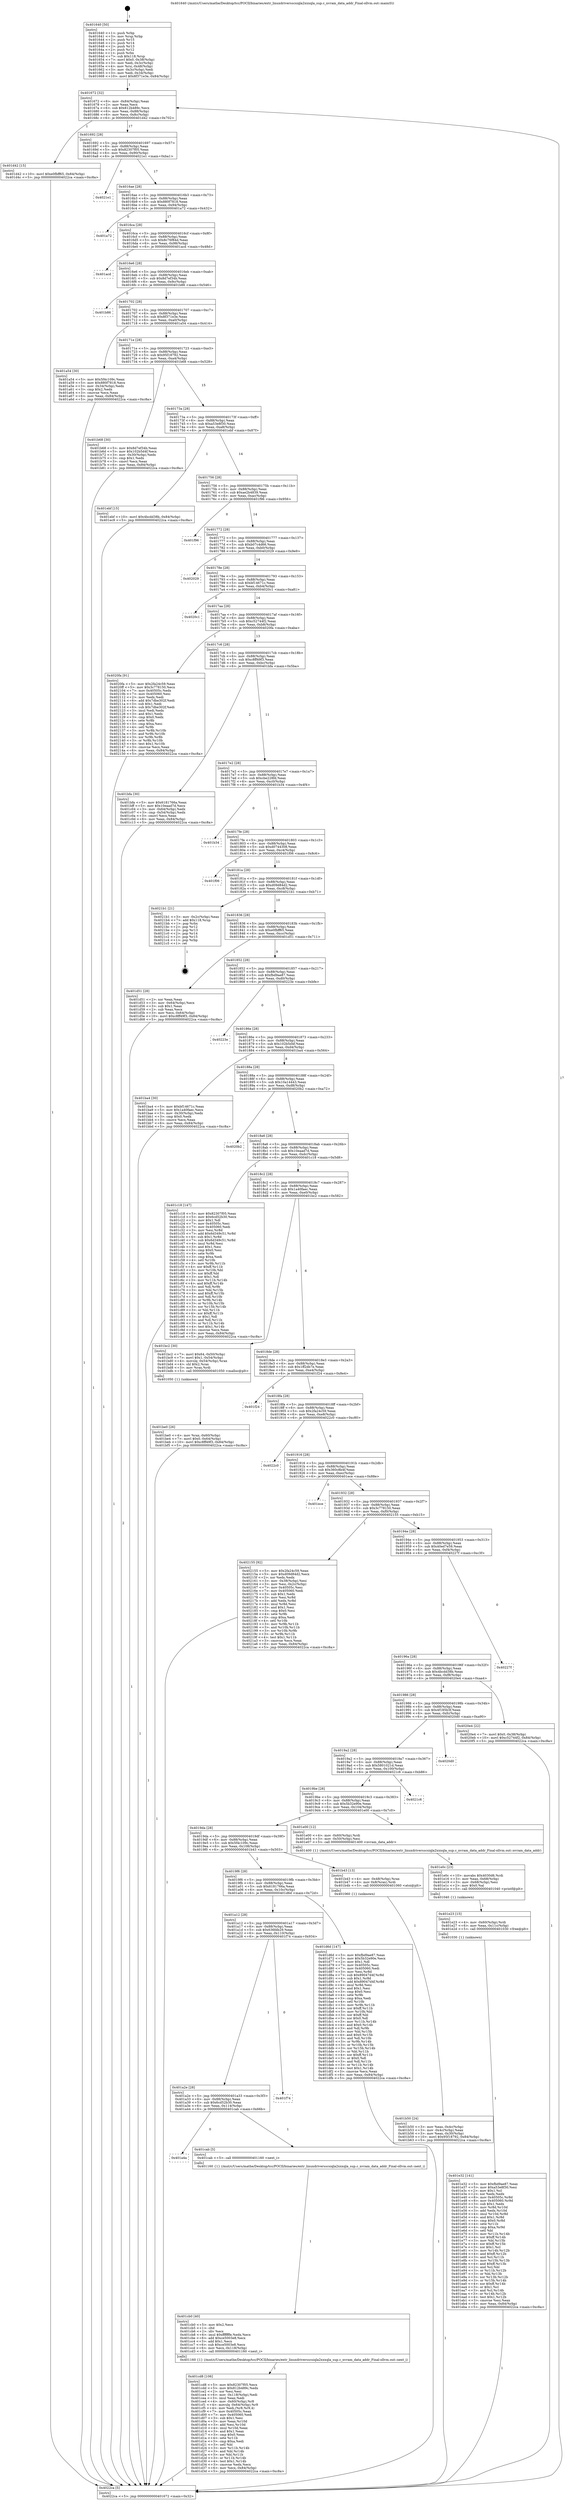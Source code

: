 digraph "0x401640" {
  label = "0x401640 (/mnt/c/Users/mathe/Desktop/tcc/POCII/binaries/extr_linuxdriversscsiqla2xxxqla_sup.c_nvram_data_addr_Final-ollvm.out::main(0))"
  labelloc = "t"
  node[shape=record]

  Entry [label="",width=0.3,height=0.3,shape=circle,fillcolor=black,style=filled]
  "0x401672" [label="{
     0x401672 [32]\l
     | [instrs]\l
     &nbsp;&nbsp;0x401672 \<+6\>: mov -0x84(%rbp),%eax\l
     &nbsp;&nbsp;0x401678 \<+2\>: mov %eax,%ecx\l
     &nbsp;&nbsp;0x40167a \<+6\>: sub $0x812b489c,%ecx\l
     &nbsp;&nbsp;0x401680 \<+6\>: mov %eax,-0x88(%rbp)\l
     &nbsp;&nbsp;0x401686 \<+6\>: mov %ecx,-0x8c(%rbp)\l
     &nbsp;&nbsp;0x40168c \<+6\>: je 0000000000401d42 \<main+0x702\>\l
  }"]
  "0x401d42" [label="{
     0x401d42 [15]\l
     | [instrs]\l
     &nbsp;&nbsp;0x401d42 \<+10\>: movl $0xe0fbff65,-0x84(%rbp)\l
     &nbsp;&nbsp;0x401d4c \<+5\>: jmp 00000000004022ca \<main+0xc8a\>\l
  }"]
  "0x401692" [label="{
     0x401692 [28]\l
     | [instrs]\l
     &nbsp;&nbsp;0x401692 \<+5\>: jmp 0000000000401697 \<main+0x57\>\l
     &nbsp;&nbsp;0x401697 \<+6\>: mov -0x88(%rbp),%eax\l
     &nbsp;&nbsp;0x40169d \<+5\>: sub $0x82307f05,%eax\l
     &nbsp;&nbsp;0x4016a2 \<+6\>: mov %eax,-0x90(%rbp)\l
     &nbsp;&nbsp;0x4016a8 \<+6\>: je 00000000004021e1 \<main+0xba1\>\l
  }"]
  Exit [label="",width=0.3,height=0.3,shape=circle,fillcolor=black,style=filled,peripheries=2]
  "0x4021e1" [label="{
     0x4021e1\l
  }", style=dashed]
  "0x4016ae" [label="{
     0x4016ae [28]\l
     | [instrs]\l
     &nbsp;&nbsp;0x4016ae \<+5\>: jmp 00000000004016b3 \<main+0x73\>\l
     &nbsp;&nbsp;0x4016b3 \<+6\>: mov -0x88(%rbp),%eax\l
     &nbsp;&nbsp;0x4016b9 \<+5\>: sub $0x880f7818,%eax\l
     &nbsp;&nbsp;0x4016be \<+6\>: mov %eax,-0x94(%rbp)\l
     &nbsp;&nbsp;0x4016c4 \<+6\>: je 0000000000401a72 \<main+0x432\>\l
  }"]
  "0x401e32" [label="{
     0x401e32 [141]\l
     | [instrs]\l
     &nbsp;&nbsp;0x401e32 \<+5\>: mov $0xfbd9ae87,%eax\l
     &nbsp;&nbsp;0x401e37 \<+5\>: mov $0xa53e8f30,%esi\l
     &nbsp;&nbsp;0x401e3c \<+2\>: mov $0x1,%cl\l
     &nbsp;&nbsp;0x401e3e \<+2\>: xor %edx,%edx\l
     &nbsp;&nbsp;0x401e40 \<+8\>: mov 0x40505c,%r8d\l
     &nbsp;&nbsp;0x401e48 \<+8\>: mov 0x405060,%r9d\l
     &nbsp;&nbsp;0x401e50 \<+3\>: sub $0x1,%edx\l
     &nbsp;&nbsp;0x401e53 \<+3\>: mov %r8d,%r10d\l
     &nbsp;&nbsp;0x401e56 \<+3\>: add %edx,%r10d\l
     &nbsp;&nbsp;0x401e59 \<+4\>: imul %r10d,%r8d\l
     &nbsp;&nbsp;0x401e5d \<+4\>: and $0x1,%r8d\l
     &nbsp;&nbsp;0x401e61 \<+4\>: cmp $0x0,%r8d\l
     &nbsp;&nbsp;0x401e65 \<+4\>: sete %r11b\l
     &nbsp;&nbsp;0x401e69 \<+4\>: cmp $0xa,%r9d\l
     &nbsp;&nbsp;0x401e6d \<+3\>: setl %bl\l
     &nbsp;&nbsp;0x401e70 \<+3\>: mov %r11b,%r14b\l
     &nbsp;&nbsp;0x401e73 \<+4\>: xor $0xff,%r14b\l
     &nbsp;&nbsp;0x401e77 \<+3\>: mov %bl,%r15b\l
     &nbsp;&nbsp;0x401e7a \<+4\>: xor $0xff,%r15b\l
     &nbsp;&nbsp;0x401e7e \<+3\>: xor $0x1,%cl\l
     &nbsp;&nbsp;0x401e81 \<+3\>: mov %r14b,%r12b\l
     &nbsp;&nbsp;0x401e84 \<+4\>: and $0xff,%r12b\l
     &nbsp;&nbsp;0x401e88 \<+3\>: and %cl,%r11b\l
     &nbsp;&nbsp;0x401e8b \<+3\>: mov %r15b,%r13b\l
     &nbsp;&nbsp;0x401e8e \<+4\>: and $0xff,%r13b\l
     &nbsp;&nbsp;0x401e92 \<+2\>: and %cl,%bl\l
     &nbsp;&nbsp;0x401e94 \<+3\>: or %r11b,%r12b\l
     &nbsp;&nbsp;0x401e97 \<+3\>: or %bl,%r13b\l
     &nbsp;&nbsp;0x401e9a \<+3\>: xor %r13b,%r12b\l
     &nbsp;&nbsp;0x401e9d \<+3\>: or %r15b,%r14b\l
     &nbsp;&nbsp;0x401ea0 \<+4\>: xor $0xff,%r14b\l
     &nbsp;&nbsp;0x401ea4 \<+3\>: or $0x1,%cl\l
     &nbsp;&nbsp;0x401ea7 \<+3\>: and %cl,%r14b\l
     &nbsp;&nbsp;0x401eaa \<+3\>: or %r14b,%r12b\l
     &nbsp;&nbsp;0x401ead \<+4\>: test $0x1,%r12b\l
     &nbsp;&nbsp;0x401eb1 \<+3\>: cmovne %esi,%eax\l
     &nbsp;&nbsp;0x401eb4 \<+6\>: mov %eax,-0x84(%rbp)\l
     &nbsp;&nbsp;0x401eba \<+5\>: jmp 00000000004022ca \<main+0xc8a\>\l
  }"]
  "0x401a72" [label="{
     0x401a72\l
  }", style=dashed]
  "0x4016ca" [label="{
     0x4016ca [28]\l
     | [instrs]\l
     &nbsp;&nbsp;0x4016ca \<+5\>: jmp 00000000004016cf \<main+0x8f\>\l
     &nbsp;&nbsp;0x4016cf \<+6\>: mov -0x88(%rbp),%eax\l
     &nbsp;&nbsp;0x4016d5 \<+5\>: sub $0x8c76f84d,%eax\l
     &nbsp;&nbsp;0x4016da \<+6\>: mov %eax,-0x98(%rbp)\l
     &nbsp;&nbsp;0x4016e0 \<+6\>: je 0000000000401acd \<main+0x48d\>\l
  }"]
  "0x401e23" [label="{
     0x401e23 [15]\l
     | [instrs]\l
     &nbsp;&nbsp;0x401e23 \<+4\>: mov -0x60(%rbp),%rdi\l
     &nbsp;&nbsp;0x401e27 \<+6\>: mov %eax,-0x11c(%rbp)\l
     &nbsp;&nbsp;0x401e2d \<+5\>: call 0000000000401030 \<free@plt\>\l
     | [calls]\l
     &nbsp;&nbsp;0x401030 \{1\} (unknown)\l
  }"]
  "0x401acd" [label="{
     0x401acd\l
  }", style=dashed]
  "0x4016e6" [label="{
     0x4016e6 [28]\l
     | [instrs]\l
     &nbsp;&nbsp;0x4016e6 \<+5\>: jmp 00000000004016eb \<main+0xab\>\l
     &nbsp;&nbsp;0x4016eb \<+6\>: mov -0x88(%rbp),%eax\l
     &nbsp;&nbsp;0x4016f1 \<+5\>: sub $0x8d7ef34b,%eax\l
     &nbsp;&nbsp;0x4016f6 \<+6\>: mov %eax,-0x9c(%rbp)\l
     &nbsp;&nbsp;0x4016fc \<+6\>: je 0000000000401b86 \<main+0x546\>\l
  }"]
  "0x401e0c" [label="{
     0x401e0c [23]\l
     | [instrs]\l
     &nbsp;&nbsp;0x401e0c \<+10\>: movabs $0x4030d6,%rdi\l
     &nbsp;&nbsp;0x401e16 \<+3\>: mov %eax,-0x68(%rbp)\l
     &nbsp;&nbsp;0x401e19 \<+3\>: mov -0x68(%rbp),%esi\l
     &nbsp;&nbsp;0x401e1c \<+2\>: mov $0x0,%al\l
     &nbsp;&nbsp;0x401e1e \<+5\>: call 0000000000401040 \<printf@plt\>\l
     | [calls]\l
     &nbsp;&nbsp;0x401040 \{1\} (unknown)\l
  }"]
  "0x401b86" [label="{
     0x401b86\l
  }", style=dashed]
  "0x401702" [label="{
     0x401702 [28]\l
     | [instrs]\l
     &nbsp;&nbsp;0x401702 \<+5\>: jmp 0000000000401707 \<main+0xc7\>\l
     &nbsp;&nbsp;0x401707 \<+6\>: mov -0x88(%rbp),%eax\l
     &nbsp;&nbsp;0x40170d \<+5\>: sub $0x8f371e3e,%eax\l
     &nbsp;&nbsp;0x401712 \<+6\>: mov %eax,-0xa0(%rbp)\l
     &nbsp;&nbsp;0x401718 \<+6\>: je 0000000000401a54 \<main+0x414\>\l
  }"]
  "0x401cd8" [label="{
     0x401cd8 [106]\l
     | [instrs]\l
     &nbsp;&nbsp;0x401cd8 \<+5\>: mov $0x82307f05,%ecx\l
     &nbsp;&nbsp;0x401cdd \<+5\>: mov $0x812b489c,%edx\l
     &nbsp;&nbsp;0x401ce2 \<+2\>: xor %esi,%esi\l
     &nbsp;&nbsp;0x401ce4 \<+6\>: mov -0x118(%rbp),%edi\l
     &nbsp;&nbsp;0x401cea \<+3\>: imul %eax,%edi\l
     &nbsp;&nbsp;0x401ced \<+4\>: mov -0x60(%rbp),%r8\l
     &nbsp;&nbsp;0x401cf1 \<+4\>: movslq -0x64(%rbp),%r9\l
     &nbsp;&nbsp;0x401cf5 \<+4\>: mov %edi,(%r8,%r9,4)\l
     &nbsp;&nbsp;0x401cf9 \<+7\>: mov 0x40505c,%eax\l
     &nbsp;&nbsp;0x401d00 \<+7\>: mov 0x405060,%edi\l
     &nbsp;&nbsp;0x401d07 \<+3\>: sub $0x1,%esi\l
     &nbsp;&nbsp;0x401d0a \<+3\>: mov %eax,%r10d\l
     &nbsp;&nbsp;0x401d0d \<+3\>: add %esi,%r10d\l
     &nbsp;&nbsp;0x401d10 \<+4\>: imul %r10d,%eax\l
     &nbsp;&nbsp;0x401d14 \<+3\>: and $0x1,%eax\l
     &nbsp;&nbsp;0x401d17 \<+3\>: cmp $0x0,%eax\l
     &nbsp;&nbsp;0x401d1a \<+4\>: sete %r11b\l
     &nbsp;&nbsp;0x401d1e \<+3\>: cmp $0xa,%edi\l
     &nbsp;&nbsp;0x401d21 \<+3\>: setl %bl\l
     &nbsp;&nbsp;0x401d24 \<+3\>: mov %r11b,%r14b\l
     &nbsp;&nbsp;0x401d27 \<+3\>: and %bl,%r14b\l
     &nbsp;&nbsp;0x401d2a \<+3\>: xor %bl,%r11b\l
     &nbsp;&nbsp;0x401d2d \<+3\>: or %r11b,%r14b\l
     &nbsp;&nbsp;0x401d30 \<+4\>: test $0x1,%r14b\l
     &nbsp;&nbsp;0x401d34 \<+3\>: cmovne %edx,%ecx\l
     &nbsp;&nbsp;0x401d37 \<+6\>: mov %ecx,-0x84(%rbp)\l
     &nbsp;&nbsp;0x401d3d \<+5\>: jmp 00000000004022ca \<main+0xc8a\>\l
  }"]
  "0x401a54" [label="{
     0x401a54 [30]\l
     | [instrs]\l
     &nbsp;&nbsp;0x401a54 \<+5\>: mov $0x5f4c109c,%eax\l
     &nbsp;&nbsp;0x401a59 \<+5\>: mov $0x880f7818,%ecx\l
     &nbsp;&nbsp;0x401a5e \<+3\>: mov -0x34(%rbp),%edx\l
     &nbsp;&nbsp;0x401a61 \<+3\>: cmp $0x2,%edx\l
     &nbsp;&nbsp;0x401a64 \<+3\>: cmovne %ecx,%eax\l
     &nbsp;&nbsp;0x401a67 \<+6\>: mov %eax,-0x84(%rbp)\l
     &nbsp;&nbsp;0x401a6d \<+5\>: jmp 00000000004022ca \<main+0xc8a\>\l
  }"]
  "0x40171e" [label="{
     0x40171e [28]\l
     | [instrs]\l
     &nbsp;&nbsp;0x40171e \<+5\>: jmp 0000000000401723 \<main+0xe3\>\l
     &nbsp;&nbsp;0x401723 \<+6\>: mov -0x88(%rbp),%eax\l
     &nbsp;&nbsp;0x401729 \<+5\>: sub $0x95f18792,%eax\l
     &nbsp;&nbsp;0x40172e \<+6\>: mov %eax,-0xa4(%rbp)\l
     &nbsp;&nbsp;0x401734 \<+6\>: je 0000000000401b68 \<main+0x528\>\l
  }"]
  "0x4022ca" [label="{
     0x4022ca [5]\l
     | [instrs]\l
     &nbsp;&nbsp;0x4022ca \<+5\>: jmp 0000000000401672 \<main+0x32\>\l
  }"]
  "0x401640" [label="{
     0x401640 [50]\l
     | [instrs]\l
     &nbsp;&nbsp;0x401640 \<+1\>: push %rbp\l
     &nbsp;&nbsp;0x401641 \<+3\>: mov %rsp,%rbp\l
     &nbsp;&nbsp;0x401644 \<+2\>: push %r15\l
     &nbsp;&nbsp;0x401646 \<+2\>: push %r14\l
     &nbsp;&nbsp;0x401648 \<+2\>: push %r13\l
     &nbsp;&nbsp;0x40164a \<+2\>: push %r12\l
     &nbsp;&nbsp;0x40164c \<+1\>: push %rbx\l
     &nbsp;&nbsp;0x40164d \<+7\>: sub $0x118,%rsp\l
     &nbsp;&nbsp;0x401654 \<+7\>: movl $0x0,-0x38(%rbp)\l
     &nbsp;&nbsp;0x40165b \<+3\>: mov %edi,-0x3c(%rbp)\l
     &nbsp;&nbsp;0x40165e \<+4\>: mov %rsi,-0x48(%rbp)\l
     &nbsp;&nbsp;0x401662 \<+3\>: mov -0x3c(%rbp),%edi\l
     &nbsp;&nbsp;0x401665 \<+3\>: mov %edi,-0x34(%rbp)\l
     &nbsp;&nbsp;0x401668 \<+10\>: movl $0x8f371e3e,-0x84(%rbp)\l
  }"]
  "0x401cb0" [label="{
     0x401cb0 [40]\l
     | [instrs]\l
     &nbsp;&nbsp;0x401cb0 \<+5\>: mov $0x2,%ecx\l
     &nbsp;&nbsp;0x401cb5 \<+1\>: cltd\l
     &nbsp;&nbsp;0x401cb6 \<+2\>: idiv %ecx\l
     &nbsp;&nbsp;0x401cb8 \<+6\>: imul $0xfffffffe,%edx,%ecx\l
     &nbsp;&nbsp;0x401cbe \<+6\>: add $0xce5003e8,%ecx\l
     &nbsp;&nbsp;0x401cc4 \<+3\>: add $0x1,%ecx\l
     &nbsp;&nbsp;0x401cc7 \<+6\>: sub $0xce5003e8,%ecx\l
     &nbsp;&nbsp;0x401ccd \<+6\>: mov %ecx,-0x118(%rbp)\l
     &nbsp;&nbsp;0x401cd3 \<+5\>: call 0000000000401160 \<next_i\>\l
     | [calls]\l
     &nbsp;&nbsp;0x401160 \{1\} (/mnt/c/Users/mathe/Desktop/tcc/POCII/binaries/extr_linuxdriversscsiqla2xxxqla_sup.c_nvram_data_addr_Final-ollvm.out::next_i)\l
  }"]
  "0x401b68" [label="{
     0x401b68 [30]\l
     | [instrs]\l
     &nbsp;&nbsp;0x401b68 \<+5\>: mov $0x8d7ef34b,%eax\l
     &nbsp;&nbsp;0x401b6d \<+5\>: mov $0x102b5d4f,%ecx\l
     &nbsp;&nbsp;0x401b72 \<+3\>: mov -0x30(%rbp),%edx\l
     &nbsp;&nbsp;0x401b75 \<+3\>: cmp $0x1,%edx\l
     &nbsp;&nbsp;0x401b78 \<+3\>: cmovl %ecx,%eax\l
     &nbsp;&nbsp;0x401b7b \<+6\>: mov %eax,-0x84(%rbp)\l
     &nbsp;&nbsp;0x401b81 \<+5\>: jmp 00000000004022ca \<main+0xc8a\>\l
  }"]
  "0x40173a" [label="{
     0x40173a [28]\l
     | [instrs]\l
     &nbsp;&nbsp;0x40173a \<+5\>: jmp 000000000040173f \<main+0xff\>\l
     &nbsp;&nbsp;0x40173f \<+6\>: mov -0x88(%rbp),%eax\l
     &nbsp;&nbsp;0x401745 \<+5\>: sub $0xa53e8f30,%eax\l
     &nbsp;&nbsp;0x40174a \<+6\>: mov %eax,-0xa8(%rbp)\l
     &nbsp;&nbsp;0x401750 \<+6\>: je 0000000000401ebf \<main+0x87f\>\l
  }"]
  "0x401a4a" [label="{
     0x401a4a\l
  }", style=dashed]
  "0x401ebf" [label="{
     0x401ebf [15]\l
     | [instrs]\l
     &nbsp;&nbsp;0x401ebf \<+10\>: movl $0x4bcdd38b,-0x84(%rbp)\l
     &nbsp;&nbsp;0x401ec9 \<+5\>: jmp 00000000004022ca \<main+0xc8a\>\l
  }"]
  "0x401756" [label="{
     0x401756 [28]\l
     | [instrs]\l
     &nbsp;&nbsp;0x401756 \<+5\>: jmp 000000000040175b \<main+0x11b\>\l
     &nbsp;&nbsp;0x40175b \<+6\>: mov -0x88(%rbp),%eax\l
     &nbsp;&nbsp;0x401761 \<+5\>: sub $0xae2b4839,%eax\l
     &nbsp;&nbsp;0x401766 \<+6\>: mov %eax,-0xac(%rbp)\l
     &nbsp;&nbsp;0x40176c \<+6\>: je 0000000000401f96 \<main+0x956\>\l
  }"]
  "0x401cab" [label="{
     0x401cab [5]\l
     | [instrs]\l
     &nbsp;&nbsp;0x401cab \<+5\>: call 0000000000401160 \<next_i\>\l
     | [calls]\l
     &nbsp;&nbsp;0x401160 \{1\} (/mnt/c/Users/mathe/Desktop/tcc/POCII/binaries/extr_linuxdriversscsiqla2xxxqla_sup.c_nvram_data_addr_Final-ollvm.out::next_i)\l
  }"]
  "0x401f96" [label="{
     0x401f96\l
  }", style=dashed]
  "0x401772" [label="{
     0x401772 [28]\l
     | [instrs]\l
     &nbsp;&nbsp;0x401772 \<+5\>: jmp 0000000000401777 \<main+0x137\>\l
     &nbsp;&nbsp;0x401777 \<+6\>: mov -0x88(%rbp),%eax\l
     &nbsp;&nbsp;0x40177d \<+5\>: sub $0xb07c4d66,%eax\l
     &nbsp;&nbsp;0x401782 \<+6\>: mov %eax,-0xb0(%rbp)\l
     &nbsp;&nbsp;0x401788 \<+6\>: je 0000000000402029 \<main+0x9e9\>\l
  }"]
  "0x401a2e" [label="{
     0x401a2e [28]\l
     | [instrs]\l
     &nbsp;&nbsp;0x401a2e \<+5\>: jmp 0000000000401a33 \<main+0x3f3\>\l
     &nbsp;&nbsp;0x401a33 \<+6\>: mov -0x88(%rbp),%eax\l
     &nbsp;&nbsp;0x401a39 \<+5\>: sub $0x6cd52b30,%eax\l
     &nbsp;&nbsp;0x401a3e \<+6\>: mov %eax,-0x114(%rbp)\l
     &nbsp;&nbsp;0x401a44 \<+6\>: je 0000000000401cab \<main+0x66b\>\l
  }"]
  "0x402029" [label="{
     0x402029\l
  }", style=dashed]
  "0x40178e" [label="{
     0x40178e [28]\l
     | [instrs]\l
     &nbsp;&nbsp;0x40178e \<+5\>: jmp 0000000000401793 \<main+0x153\>\l
     &nbsp;&nbsp;0x401793 \<+6\>: mov -0x88(%rbp),%eax\l
     &nbsp;&nbsp;0x401799 \<+5\>: sub $0xbf14671c,%eax\l
     &nbsp;&nbsp;0x40179e \<+6\>: mov %eax,-0xb4(%rbp)\l
     &nbsp;&nbsp;0x4017a4 \<+6\>: je 00000000004020c1 \<main+0xa81\>\l
  }"]
  "0x401f74" [label="{
     0x401f74\l
  }", style=dashed]
  "0x4020c1" [label="{
     0x4020c1\l
  }", style=dashed]
  "0x4017aa" [label="{
     0x4017aa [28]\l
     | [instrs]\l
     &nbsp;&nbsp;0x4017aa \<+5\>: jmp 00000000004017af \<main+0x16f\>\l
     &nbsp;&nbsp;0x4017af \<+6\>: mov -0x88(%rbp),%eax\l
     &nbsp;&nbsp;0x4017b5 \<+5\>: sub $0xc52744f2,%eax\l
     &nbsp;&nbsp;0x4017ba \<+6\>: mov %eax,-0xb8(%rbp)\l
     &nbsp;&nbsp;0x4017c0 \<+6\>: je 00000000004020fa \<main+0xaba\>\l
  }"]
  "0x401a12" [label="{
     0x401a12 [28]\l
     | [instrs]\l
     &nbsp;&nbsp;0x401a12 \<+5\>: jmp 0000000000401a17 \<main+0x3d7\>\l
     &nbsp;&nbsp;0x401a17 \<+6\>: mov -0x88(%rbp),%eax\l
     &nbsp;&nbsp;0x401a1d \<+5\>: sub $0x636fdb29,%eax\l
     &nbsp;&nbsp;0x401a22 \<+6\>: mov %eax,-0x110(%rbp)\l
     &nbsp;&nbsp;0x401a28 \<+6\>: je 0000000000401f74 \<main+0x934\>\l
  }"]
  "0x4020fa" [label="{
     0x4020fa [91]\l
     | [instrs]\l
     &nbsp;&nbsp;0x4020fa \<+5\>: mov $0x2fa24c59,%eax\l
     &nbsp;&nbsp;0x4020ff \<+5\>: mov $0x3c778150,%ecx\l
     &nbsp;&nbsp;0x402104 \<+7\>: mov 0x40505c,%edx\l
     &nbsp;&nbsp;0x40210b \<+7\>: mov 0x405060,%esi\l
     &nbsp;&nbsp;0x402112 \<+2\>: mov %edx,%edi\l
     &nbsp;&nbsp;0x402114 \<+6\>: add $0x7dbe302f,%edi\l
     &nbsp;&nbsp;0x40211a \<+3\>: sub $0x1,%edi\l
     &nbsp;&nbsp;0x40211d \<+6\>: sub $0x7dbe302f,%edi\l
     &nbsp;&nbsp;0x402123 \<+3\>: imul %edi,%edx\l
     &nbsp;&nbsp;0x402126 \<+3\>: and $0x1,%edx\l
     &nbsp;&nbsp;0x402129 \<+3\>: cmp $0x0,%edx\l
     &nbsp;&nbsp;0x40212c \<+4\>: sete %r8b\l
     &nbsp;&nbsp;0x402130 \<+3\>: cmp $0xa,%esi\l
     &nbsp;&nbsp;0x402133 \<+4\>: setl %r9b\l
     &nbsp;&nbsp;0x402137 \<+3\>: mov %r8b,%r10b\l
     &nbsp;&nbsp;0x40213a \<+3\>: and %r9b,%r10b\l
     &nbsp;&nbsp;0x40213d \<+3\>: xor %r9b,%r8b\l
     &nbsp;&nbsp;0x402140 \<+3\>: or %r8b,%r10b\l
     &nbsp;&nbsp;0x402143 \<+4\>: test $0x1,%r10b\l
     &nbsp;&nbsp;0x402147 \<+3\>: cmovne %ecx,%eax\l
     &nbsp;&nbsp;0x40214a \<+6\>: mov %eax,-0x84(%rbp)\l
     &nbsp;&nbsp;0x402150 \<+5\>: jmp 00000000004022ca \<main+0xc8a\>\l
  }"]
  "0x4017c6" [label="{
     0x4017c6 [28]\l
     | [instrs]\l
     &nbsp;&nbsp;0x4017c6 \<+5\>: jmp 00000000004017cb \<main+0x18b\>\l
     &nbsp;&nbsp;0x4017cb \<+6\>: mov -0x88(%rbp),%eax\l
     &nbsp;&nbsp;0x4017d1 \<+5\>: sub $0xc8ff49f3,%eax\l
     &nbsp;&nbsp;0x4017d6 \<+6\>: mov %eax,-0xbc(%rbp)\l
     &nbsp;&nbsp;0x4017dc \<+6\>: je 0000000000401bfa \<main+0x5ba\>\l
  }"]
  "0x401d6d" [label="{
     0x401d6d [147]\l
     | [instrs]\l
     &nbsp;&nbsp;0x401d6d \<+5\>: mov $0xfbd9ae87,%eax\l
     &nbsp;&nbsp;0x401d72 \<+5\>: mov $0x5b32e90e,%ecx\l
     &nbsp;&nbsp;0x401d77 \<+2\>: mov $0x1,%dl\l
     &nbsp;&nbsp;0x401d79 \<+7\>: mov 0x40505c,%esi\l
     &nbsp;&nbsp;0x401d80 \<+7\>: mov 0x405060,%edi\l
     &nbsp;&nbsp;0x401d87 \<+3\>: mov %esi,%r8d\l
     &nbsp;&nbsp;0x401d8a \<+7\>: sub $0x89047d4f,%r8d\l
     &nbsp;&nbsp;0x401d91 \<+4\>: sub $0x1,%r8d\l
     &nbsp;&nbsp;0x401d95 \<+7\>: add $0x89047d4f,%r8d\l
     &nbsp;&nbsp;0x401d9c \<+4\>: imul %r8d,%esi\l
     &nbsp;&nbsp;0x401da0 \<+3\>: and $0x1,%esi\l
     &nbsp;&nbsp;0x401da3 \<+3\>: cmp $0x0,%esi\l
     &nbsp;&nbsp;0x401da6 \<+4\>: sete %r9b\l
     &nbsp;&nbsp;0x401daa \<+3\>: cmp $0xa,%edi\l
     &nbsp;&nbsp;0x401dad \<+4\>: setl %r10b\l
     &nbsp;&nbsp;0x401db1 \<+3\>: mov %r9b,%r11b\l
     &nbsp;&nbsp;0x401db4 \<+4\>: xor $0xff,%r11b\l
     &nbsp;&nbsp;0x401db8 \<+3\>: mov %r10b,%bl\l
     &nbsp;&nbsp;0x401dbb \<+3\>: xor $0xff,%bl\l
     &nbsp;&nbsp;0x401dbe \<+3\>: xor $0x0,%dl\l
     &nbsp;&nbsp;0x401dc1 \<+3\>: mov %r11b,%r14b\l
     &nbsp;&nbsp;0x401dc4 \<+4\>: and $0x0,%r14b\l
     &nbsp;&nbsp;0x401dc8 \<+3\>: and %dl,%r9b\l
     &nbsp;&nbsp;0x401dcb \<+3\>: mov %bl,%r15b\l
     &nbsp;&nbsp;0x401dce \<+4\>: and $0x0,%r15b\l
     &nbsp;&nbsp;0x401dd2 \<+3\>: and %dl,%r10b\l
     &nbsp;&nbsp;0x401dd5 \<+3\>: or %r9b,%r14b\l
     &nbsp;&nbsp;0x401dd8 \<+3\>: or %r10b,%r15b\l
     &nbsp;&nbsp;0x401ddb \<+3\>: xor %r15b,%r14b\l
     &nbsp;&nbsp;0x401dde \<+3\>: or %bl,%r11b\l
     &nbsp;&nbsp;0x401de1 \<+4\>: xor $0xff,%r11b\l
     &nbsp;&nbsp;0x401de5 \<+3\>: or $0x0,%dl\l
     &nbsp;&nbsp;0x401de8 \<+3\>: and %dl,%r11b\l
     &nbsp;&nbsp;0x401deb \<+3\>: or %r11b,%r14b\l
     &nbsp;&nbsp;0x401dee \<+4\>: test $0x1,%r14b\l
     &nbsp;&nbsp;0x401df2 \<+3\>: cmovne %ecx,%eax\l
     &nbsp;&nbsp;0x401df5 \<+6\>: mov %eax,-0x84(%rbp)\l
     &nbsp;&nbsp;0x401dfb \<+5\>: jmp 00000000004022ca \<main+0xc8a\>\l
  }"]
  "0x401bfa" [label="{
     0x401bfa [30]\l
     | [instrs]\l
     &nbsp;&nbsp;0x401bfa \<+5\>: mov $0x6181766a,%eax\l
     &nbsp;&nbsp;0x401bff \<+5\>: mov $0x10eaad7d,%ecx\l
     &nbsp;&nbsp;0x401c04 \<+3\>: mov -0x64(%rbp),%edx\l
     &nbsp;&nbsp;0x401c07 \<+3\>: cmp -0x54(%rbp),%edx\l
     &nbsp;&nbsp;0x401c0a \<+3\>: cmovl %ecx,%eax\l
     &nbsp;&nbsp;0x401c0d \<+6\>: mov %eax,-0x84(%rbp)\l
     &nbsp;&nbsp;0x401c13 \<+5\>: jmp 00000000004022ca \<main+0xc8a\>\l
  }"]
  "0x4017e2" [label="{
     0x4017e2 [28]\l
     | [instrs]\l
     &nbsp;&nbsp;0x4017e2 \<+5\>: jmp 00000000004017e7 \<main+0x1a7\>\l
     &nbsp;&nbsp;0x4017e7 \<+6\>: mov -0x88(%rbp),%eax\l
     &nbsp;&nbsp;0x4017ed \<+5\>: sub $0xcbe228fd,%eax\l
     &nbsp;&nbsp;0x4017f2 \<+6\>: mov %eax,-0xc0(%rbp)\l
     &nbsp;&nbsp;0x4017f8 \<+6\>: je 0000000000401b34 \<main+0x4f4\>\l
  }"]
  "0x401be0" [label="{
     0x401be0 [26]\l
     | [instrs]\l
     &nbsp;&nbsp;0x401be0 \<+4\>: mov %rax,-0x60(%rbp)\l
     &nbsp;&nbsp;0x401be4 \<+7\>: movl $0x0,-0x64(%rbp)\l
     &nbsp;&nbsp;0x401beb \<+10\>: movl $0xc8ff49f3,-0x84(%rbp)\l
     &nbsp;&nbsp;0x401bf5 \<+5\>: jmp 00000000004022ca \<main+0xc8a\>\l
  }"]
  "0x401b34" [label="{
     0x401b34\l
  }", style=dashed]
  "0x4017fe" [label="{
     0x4017fe [28]\l
     | [instrs]\l
     &nbsp;&nbsp;0x4017fe \<+5\>: jmp 0000000000401803 \<main+0x1c3\>\l
     &nbsp;&nbsp;0x401803 \<+6\>: mov -0x88(%rbp),%eax\l
     &nbsp;&nbsp;0x401809 \<+5\>: sub $0xd0744308,%eax\l
     &nbsp;&nbsp;0x40180e \<+6\>: mov %eax,-0xc4(%rbp)\l
     &nbsp;&nbsp;0x401814 \<+6\>: je 0000000000401f06 \<main+0x8c6\>\l
  }"]
  "0x401b50" [label="{
     0x401b50 [24]\l
     | [instrs]\l
     &nbsp;&nbsp;0x401b50 \<+3\>: mov %eax,-0x4c(%rbp)\l
     &nbsp;&nbsp;0x401b53 \<+3\>: mov -0x4c(%rbp),%eax\l
     &nbsp;&nbsp;0x401b56 \<+3\>: mov %eax,-0x30(%rbp)\l
     &nbsp;&nbsp;0x401b59 \<+10\>: movl $0x95f18792,-0x84(%rbp)\l
     &nbsp;&nbsp;0x401b63 \<+5\>: jmp 00000000004022ca \<main+0xc8a\>\l
  }"]
  "0x401f06" [label="{
     0x401f06\l
  }", style=dashed]
  "0x40181a" [label="{
     0x40181a [28]\l
     | [instrs]\l
     &nbsp;&nbsp;0x40181a \<+5\>: jmp 000000000040181f \<main+0x1df\>\l
     &nbsp;&nbsp;0x40181f \<+6\>: mov -0x88(%rbp),%eax\l
     &nbsp;&nbsp;0x401825 \<+5\>: sub $0xd09d84d2,%eax\l
     &nbsp;&nbsp;0x40182a \<+6\>: mov %eax,-0xc8(%rbp)\l
     &nbsp;&nbsp;0x401830 \<+6\>: je 00000000004021b1 \<main+0xb71\>\l
  }"]
  "0x4019f6" [label="{
     0x4019f6 [28]\l
     | [instrs]\l
     &nbsp;&nbsp;0x4019f6 \<+5\>: jmp 00000000004019fb \<main+0x3bb\>\l
     &nbsp;&nbsp;0x4019fb \<+6\>: mov -0x88(%rbp),%eax\l
     &nbsp;&nbsp;0x401a01 \<+5\>: sub $0x6181766a,%eax\l
     &nbsp;&nbsp;0x401a06 \<+6\>: mov %eax,-0x10c(%rbp)\l
     &nbsp;&nbsp;0x401a0c \<+6\>: je 0000000000401d6d \<main+0x72d\>\l
  }"]
  "0x4021b1" [label="{
     0x4021b1 [21]\l
     | [instrs]\l
     &nbsp;&nbsp;0x4021b1 \<+3\>: mov -0x2c(%rbp),%eax\l
     &nbsp;&nbsp;0x4021b4 \<+7\>: add $0x118,%rsp\l
     &nbsp;&nbsp;0x4021bb \<+1\>: pop %rbx\l
     &nbsp;&nbsp;0x4021bc \<+2\>: pop %r12\l
     &nbsp;&nbsp;0x4021be \<+2\>: pop %r13\l
     &nbsp;&nbsp;0x4021c0 \<+2\>: pop %r14\l
     &nbsp;&nbsp;0x4021c2 \<+2\>: pop %r15\l
     &nbsp;&nbsp;0x4021c4 \<+1\>: pop %rbp\l
     &nbsp;&nbsp;0x4021c5 \<+1\>: ret\l
  }"]
  "0x401836" [label="{
     0x401836 [28]\l
     | [instrs]\l
     &nbsp;&nbsp;0x401836 \<+5\>: jmp 000000000040183b \<main+0x1fb\>\l
     &nbsp;&nbsp;0x40183b \<+6\>: mov -0x88(%rbp),%eax\l
     &nbsp;&nbsp;0x401841 \<+5\>: sub $0xe0fbff65,%eax\l
     &nbsp;&nbsp;0x401846 \<+6\>: mov %eax,-0xcc(%rbp)\l
     &nbsp;&nbsp;0x40184c \<+6\>: je 0000000000401d51 \<main+0x711\>\l
  }"]
  "0x401b43" [label="{
     0x401b43 [13]\l
     | [instrs]\l
     &nbsp;&nbsp;0x401b43 \<+4\>: mov -0x48(%rbp),%rax\l
     &nbsp;&nbsp;0x401b47 \<+4\>: mov 0x8(%rax),%rdi\l
     &nbsp;&nbsp;0x401b4b \<+5\>: call 0000000000401060 \<atoi@plt\>\l
     | [calls]\l
     &nbsp;&nbsp;0x401060 \{1\} (unknown)\l
  }"]
  "0x401d51" [label="{
     0x401d51 [28]\l
     | [instrs]\l
     &nbsp;&nbsp;0x401d51 \<+2\>: xor %eax,%eax\l
     &nbsp;&nbsp;0x401d53 \<+3\>: mov -0x64(%rbp),%ecx\l
     &nbsp;&nbsp;0x401d56 \<+3\>: sub $0x1,%eax\l
     &nbsp;&nbsp;0x401d59 \<+2\>: sub %eax,%ecx\l
     &nbsp;&nbsp;0x401d5b \<+3\>: mov %ecx,-0x64(%rbp)\l
     &nbsp;&nbsp;0x401d5e \<+10\>: movl $0xc8ff49f3,-0x84(%rbp)\l
     &nbsp;&nbsp;0x401d68 \<+5\>: jmp 00000000004022ca \<main+0xc8a\>\l
  }"]
  "0x401852" [label="{
     0x401852 [28]\l
     | [instrs]\l
     &nbsp;&nbsp;0x401852 \<+5\>: jmp 0000000000401857 \<main+0x217\>\l
     &nbsp;&nbsp;0x401857 \<+6\>: mov -0x88(%rbp),%eax\l
     &nbsp;&nbsp;0x40185d \<+5\>: sub $0xfbd9ae87,%eax\l
     &nbsp;&nbsp;0x401862 \<+6\>: mov %eax,-0xd0(%rbp)\l
     &nbsp;&nbsp;0x401868 \<+6\>: je 000000000040223e \<main+0xbfe\>\l
  }"]
  "0x4019da" [label="{
     0x4019da [28]\l
     | [instrs]\l
     &nbsp;&nbsp;0x4019da \<+5\>: jmp 00000000004019df \<main+0x39f\>\l
     &nbsp;&nbsp;0x4019df \<+6\>: mov -0x88(%rbp),%eax\l
     &nbsp;&nbsp;0x4019e5 \<+5\>: sub $0x5f4c109c,%eax\l
     &nbsp;&nbsp;0x4019ea \<+6\>: mov %eax,-0x108(%rbp)\l
     &nbsp;&nbsp;0x4019f0 \<+6\>: je 0000000000401b43 \<main+0x503\>\l
  }"]
  "0x40223e" [label="{
     0x40223e\l
  }", style=dashed]
  "0x40186e" [label="{
     0x40186e [28]\l
     | [instrs]\l
     &nbsp;&nbsp;0x40186e \<+5\>: jmp 0000000000401873 \<main+0x233\>\l
     &nbsp;&nbsp;0x401873 \<+6\>: mov -0x88(%rbp),%eax\l
     &nbsp;&nbsp;0x401879 \<+5\>: sub $0x102b5d4f,%eax\l
     &nbsp;&nbsp;0x40187e \<+6\>: mov %eax,-0xd4(%rbp)\l
     &nbsp;&nbsp;0x401884 \<+6\>: je 0000000000401ba4 \<main+0x564\>\l
  }"]
  "0x401e00" [label="{
     0x401e00 [12]\l
     | [instrs]\l
     &nbsp;&nbsp;0x401e00 \<+4\>: mov -0x60(%rbp),%rdi\l
     &nbsp;&nbsp;0x401e04 \<+3\>: mov -0x50(%rbp),%esi\l
     &nbsp;&nbsp;0x401e07 \<+5\>: call 0000000000401400 \<nvram_data_addr\>\l
     | [calls]\l
     &nbsp;&nbsp;0x401400 \{1\} (/mnt/c/Users/mathe/Desktop/tcc/POCII/binaries/extr_linuxdriversscsiqla2xxxqla_sup.c_nvram_data_addr_Final-ollvm.out::nvram_data_addr)\l
  }"]
  "0x401ba4" [label="{
     0x401ba4 [30]\l
     | [instrs]\l
     &nbsp;&nbsp;0x401ba4 \<+5\>: mov $0xbf14671c,%eax\l
     &nbsp;&nbsp;0x401ba9 \<+5\>: mov $0x1a40faec,%ecx\l
     &nbsp;&nbsp;0x401bae \<+3\>: mov -0x30(%rbp),%edx\l
     &nbsp;&nbsp;0x401bb1 \<+3\>: cmp $0x0,%edx\l
     &nbsp;&nbsp;0x401bb4 \<+3\>: cmove %ecx,%eax\l
     &nbsp;&nbsp;0x401bb7 \<+6\>: mov %eax,-0x84(%rbp)\l
     &nbsp;&nbsp;0x401bbd \<+5\>: jmp 00000000004022ca \<main+0xc8a\>\l
  }"]
  "0x40188a" [label="{
     0x40188a [28]\l
     | [instrs]\l
     &nbsp;&nbsp;0x40188a \<+5\>: jmp 000000000040188f \<main+0x24f\>\l
     &nbsp;&nbsp;0x40188f \<+6\>: mov -0x88(%rbp),%eax\l
     &nbsp;&nbsp;0x401895 \<+5\>: sub $0x10a14443,%eax\l
     &nbsp;&nbsp;0x40189a \<+6\>: mov %eax,-0xd8(%rbp)\l
     &nbsp;&nbsp;0x4018a0 \<+6\>: je 00000000004020b2 \<main+0xa72\>\l
  }"]
  "0x4019be" [label="{
     0x4019be [28]\l
     | [instrs]\l
     &nbsp;&nbsp;0x4019be \<+5\>: jmp 00000000004019c3 \<main+0x383\>\l
     &nbsp;&nbsp;0x4019c3 \<+6\>: mov -0x88(%rbp),%eax\l
     &nbsp;&nbsp;0x4019c9 \<+5\>: sub $0x5b32e90e,%eax\l
     &nbsp;&nbsp;0x4019ce \<+6\>: mov %eax,-0x104(%rbp)\l
     &nbsp;&nbsp;0x4019d4 \<+6\>: je 0000000000401e00 \<main+0x7c0\>\l
  }"]
  "0x4020b2" [label="{
     0x4020b2\l
  }", style=dashed]
  "0x4018a6" [label="{
     0x4018a6 [28]\l
     | [instrs]\l
     &nbsp;&nbsp;0x4018a6 \<+5\>: jmp 00000000004018ab \<main+0x26b\>\l
     &nbsp;&nbsp;0x4018ab \<+6\>: mov -0x88(%rbp),%eax\l
     &nbsp;&nbsp;0x4018b1 \<+5\>: sub $0x10eaad7d,%eax\l
     &nbsp;&nbsp;0x4018b6 \<+6\>: mov %eax,-0xdc(%rbp)\l
     &nbsp;&nbsp;0x4018bc \<+6\>: je 0000000000401c18 \<main+0x5d8\>\l
  }"]
  "0x4021c6" [label="{
     0x4021c6\l
  }", style=dashed]
  "0x401c18" [label="{
     0x401c18 [147]\l
     | [instrs]\l
     &nbsp;&nbsp;0x401c18 \<+5\>: mov $0x82307f05,%eax\l
     &nbsp;&nbsp;0x401c1d \<+5\>: mov $0x6cd52b30,%ecx\l
     &nbsp;&nbsp;0x401c22 \<+2\>: mov $0x1,%dl\l
     &nbsp;&nbsp;0x401c24 \<+7\>: mov 0x40505c,%esi\l
     &nbsp;&nbsp;0x401c2b \<+7\>: mov 0x405060,%edi\l
     &nbsp;&nbsp;0x401c32 \<+3\>: mov %esi,%r8d\l
     &nbsp;&nbsp;0x401c35 \<+7\>: add $0x6d349c51,%r8d\l
     &nbsp;&nbsp;0x401c3c \<+4\>: sub $0x1,%r8d\l
     &nbsp;&nbsp;0x401c40 \<+7\>: sub $0x6d349c51,%r8d\l
     &nbsp;&nbsp;0x401c47 \<+4\>: imul %r8d,%esi\l
     &nbsp;&nbsp;0x401c4b \<+3\>: and $0x1,%esi\l
     &nbsp;&nbsp;0x401c4e \<+3\>: cmp $0x0,%esi\l
     &nbsp;&nbsp;0x401c51 \<+4\>: sete %r9b\l
     &nbsp;&nbsp;0x401c55 \<+3\>: cmp $0xa,%edi\l
     &nbsp;&nbsp;0x401c58 \<+4\>: setl %r10b\l
     &nbsp;&nbsp;0x401c5c \<+3\>: mov %r9b,%r11b\l
     &nbsp;&nbsp;0x401c5f \<+4\>: xor $0xff,%r11b\l
     &nbsp;&nbsp;0x401c63 \<+3\>: mov %r10b,%bl\l
     &nbsp;&nbsp;0x401c66 \<+3\>: xor $0xff,%bl\l
     &nbsp;&nbsp;0x401c69 \<+3\>: xor $0x1,%dl\l
     &nbsp;&nbsp;0x401c6c \<+3\>: mov %r11b,%r14b\l
     &nbsp;&nbsp;0x401c6f \<+4\>: and $0xff,%r14b\l
     &nbsp;&nbsp;0x401c73 \<+3\>: and %dl,%r9b\l
     &nbsp;&nbsp;0x401c76 \<+3\>: mov %bl,%r15b\l
     &nbsp;&nbsp;0x401c79 \<+4\>: and $0xff,%r15b\l
     &nbsp;&nbsp;0x401c7d \<+3\>: and %dl,%r10b\l
     &nbsp;&nbsp;0x401c80 \<+3\>: or %r9b,%r14b\l
     &nbsp;&nbsp;0x401c83 \<+3\>: or %r10b,%r15b\l
     &nbsp;&nbsp;0x401c86 \<+3\>: xor %r15b,%r14b\l
     &nbsp;&nbsp;0x401c89 \<+3\>: or %bl,%r11b\l
     &nbsp;&nbsp;0x401c8c \<+4\>: xor $0xff,%r11b\l
     &nbsp;&nbsp;0x401c90 \<+3\>: or $0x1,%dl\l
     &nbsp;&nbsp;0x401c93 \<+3\>: and %dl,%r11b\l
     &nbsp;&nbsp;0x401c96 \<+3\>: or %r11b,%r14b\l
     &nbsp;&nbsp;0x401c99 \<+4\>: test $0x1,%r14b\l
     &nbsp;&nbsp;0x401c9d \<+3\>: cmovne %ecx,%eax\l
     &nbsp;&nbsp;0x401ca0 \<+6\>: mov %eax,-0x84(%rbp)\l
     &nbsp;&nbsp;0x401ca6 \<+5\>: jmp 00000000004022ca \<main+0xc8a\>\l
  }"]
  "0x4018c2" [label="{
     0x4018c2 [28]\l
     | [instrs]\l
     &nbsp;&nbsp;0x4018c2 \<+5\>: jmp 00000000004018c7 \<main+0x287\>\l
     &nbsp;&nbsp;0x4018c7 \<+6\>: mov -0x88(%rbp),%eax\l
     &nbsp;&nbsp;0x4018cd \<+5\>: sub $0x1a40faec,%eax\l
     &nbsp;&nbsp;0x4018d2 \<+6\>: mov %eax,-0xe0(%rbp)\l
     &nbsp;&nbsp;0x4018d8 \<+6\>: je 0000000000401bc2 \<main+0x582\>\l
  }"]
  "0x4019a2" [label="{
     0x4019a2 [28]\l
     | [instrs]\l
     &nbsp;&nbsp;0x4019a2 \<+5\>: jmp 00000000004019a7 \<main+0x367\>\l
     &nbsp;&nbsp;0x4019a7 \<+6\>: mov -0x88(%rbp),%eax\l
     &nbsp;&nbsp;0x4019ad \<+5\>: sub $0x5801021d,%eax\l
     &nbsp;&nbsp;0x4019b2 \<+6\>: mov %eax,-0x100(%rbp)\l
     &nbsp;&nbsp;0x4019b8 \<+6\>: je 00000000004021c6 \<main+0xb86\>\l
  }"]
  "0x401bc2" [label="{
     0x401bc2 [30]\l
     | [instrs]\l
     &nbsp;&nbsp;0x401bc2 \<+7\>: movl $0x64,-0x50(%rbp)\l
     &nbsp;&nbsp;0x401bc9 \<+7\>: movl $0x1,-0x54(%rbp)\l
     &nbsp;&nbsp;0x401bd0 \<+4\>: movslq -0x54(%rbp),%rax\l
     &nbsp;&nbsp;0x401bd4 \<+4\>: shl $0x2,%rax\l
     &nbsp;&nbsp;0x401bd8 \<+3\>: mov %rax,%rdi\l
     &nbsp;&nbsp;0x401bdb \<+5\>: call 0000000000401050 \<malloc@plt\>\l
     | [calls]\l
     &nbsp;&nbsp;0x401050 \{1\} (unknown)\l
  }"]
  "0x4018de" [label="{
     0x4018de [28]\l
     | [instrs]\l
     &nbsp;&nbsp;0x4018de \<+5\>: jmp 00000000004018e3 \<main+0x2a3\>\l
     &nbsp;&nbsp;0x4018e3 \<+6\>: mov -0x88(%rbp),%eax\l
     &nbsp;&nbsp;0x4018e9 \<+5\>: sub $0x1ff2db7e,%eax\l
     &nbsp;&nbsp;0x4018ee \<+6\>: mov %eax,-0xe4(%rbp)\l
     &nbsp;&nbsp;0x4018f4 \<+6\>: je 0000000000401f24 \<main+0x8e4\>\l
  }"]
  "0x4020d0" [label="{
     0x4020d0\l
  }", style=dashed]
  "0x401f24" [label="{
     0x401f24\l
  }", style=dashed]
  "0x4018fa" [label="{
     0x4018fa [28]\l
     | [instrs]\l
     &nbsp;&nbsp;0x4018fa \<+5\>: jmp 00000000004018ff \<main+0x2bf\>\l
     &nbsp;&nbsp;0x4018ff \<+6\>: mov -0x88(%rbp),%eax\l
     &nbsp;&nbsp;0x401905 \<+5\>: sub $0x2fa24c59,%eax\l
     &nbsp;&nbsp;0x40190a \<+6\>: mov %eax,-0xe8(%rbp)\l
     &nbsp;&nbsp;0x401910 \<+6\>: je 00000000004022c0 \<main+0xc80\>\l
  }"]
  "0x401986" [label="{
     0x401986 [28]\l
     | [instrs]\l
     &nbsp;&nbsp;0x401986 \<+5\>: jmp 000000000040198b \<main+0x34b\>\l
     &nbsp;&nbsp;0x40198b \<+6\>: mov -0x88(%rbp),%eax\l
     &nbsp;&nbsp;0x401991 \<+5\>: sub $0x4f185b3f,%eax\l
     &nbsp;&nbsp;0x401996 \<+6\>: mov %eax,-0xfc(%rbp)\l
     &nbsp;&nbsp;0x40199c \<+6\>: je 00000000004020d0 \<main+0xa90\>\l
  }"]
  "0x4022c0" [label="{
     0x4022c0\l
  }", style=dashed]
  "0x401916" [label="{
     0x401916 [28]\l
     | [instrs]\l
     &nbsp;&nbsp;0x401916 \<+5\>: jmp 000000000040191b \<main+0x2db\>\l
     &nbsp;&nbsp;0x40191b \<+6\>: mov -0x88(%rbp),%eax\l
     &nbsp;&nbsp;0x401921 \<+5\>: sub $0x360c8b4f,%eax\l
     &nbsp;&nbsp;0x401926 \<+6\>: mov %eax,-0xec(%rbp)\l
     &nbsp;&nbsp;0x40192c \<+6\>: je 0000000000401ece \<main+0x88e\>\l
  }"]
  "0x4020e4" [label="{
     0x4020e4 [22]\l
     | [instrs]\l
     &nbsp;&nbsp;0x4020e4 \<+7\>: movl $0x0,-0x38(%rbp)\l
     &nbsp;&nbsp;0x4020eb \<+10\>: movl $0xc52744f2,-0x84(%rbp)\l
     &nbsp;&nbsp;0x4020f5 \<+5\>: jmp 00000000004022ca \<main+0xc8a\>\l
  }"]
  "0x401ece" [label="{
     0x401ece\l
  }", style=dashed]
  "0x401932" [label="{
     0x401932 [28]\l
     | [instrs]\l
     &nbsp;&nbsp;0x401932 \<+5\>: jmp 0000000000401937 \<main+0x2f7\>\l
     &nbsp;&nbsp;0x401937 \<+6\>: mov -0x88(%rbp),%eax\l
     &nbsp;&nbsp;0x40193d \<+5\>: sub $0x3c778150,%eax\l
     &nbsp;&nbsp;0x401942 \<+6\>: mov %eax,-0xf0(%rbp)\l
     &nbsp;&nbsp;0x401948 \<+6\>: je 0000000000402155 \<main+0xb15\>\l
  }"]
  "0x40196a" [label="{
     0x40196a [28]\l
     | [instrs]\l
     &nbsp;&nbsp;0x40196a \<+5\>: jmp 000000000040196f \<main+0x32f\>\l
     &nbsp;&nbsp;0x40196f \<+6\>: mov -0x88(%rbp),%eax\l
     &nbsp;&nbsp;0x401975 \<+5\>: sub $0x4bcdd38b,%eax\l
     &nbsp;&nbsp;0x40197a \<+6\>: mov %eax,-0xf8(%rbp)\l
     &nbsp;&nbsp;0x401980 \<+6\>: je 00000000004020e4 \<main+0xaa4\>\l
  }"]
  "0x402155" [label="{
     0x402155 [92]\l
     | [instrs]\l
     &nbsp;&nbsp;0x402155 \<+5\>: mov $0x2fa24c59,%eax\l
     &nbsp;&nbsp;0x40215a \<+5\>: mov $0xd09d84d2,%ecx\l
     &nbsp;&nbsp;0x40215f \<+2\>: xor %edx,%edx\l
     &nbsp;&nbsp;0x402161 \<+3\>: mov -0x38(%rbp),%esi\l
     &nbsp;&nbsp;0x402164 \<+3\>: mov %esi,-0x2c(%rbp)\l
     &nbsp;&nbsp;0x402167 \<+7\>: mov 0x40505c,%esi\l
     &nbsp;&nbsp;0x40216e \<+7\>: mov 0x405060,%edi\l
     &nbsp;&nbsp;0x402175 \<+3\>: sub $0x1,%edx\l
     &nbsp;&nbsp;0x402178 \<+3\>: mov %esi,%r8d\l
     &nbsp;&nbsp;0x40217b \<+3\>: add %edx,%r8d\l
     &nbsp;&nbsp;0x40217e \<+4\>: imul %r8d,%esi\l
     &nbsp;&nbsp;0x402182 \<+3\>: and $0x1,%esi\l
     &nbsp;&nbsp;0x402185 \<+3\>: cmp $0x0,%esi\l
     &nbsp;&nbsp;0x402188 \<+4\>: sete %r9b\l
     &nbsp;&nbsp;0x40218c \<+3\>: cmp $0xa,%edi\l
     &nbsp;&nbsp;0x40218f \<+4\>: setl %r10b\l
     &nbsp;&nbsp;0x402193 \<+3\>: mov %r9b,%r11b\l
     &nbsp;&nbsp;0x402196 \<+3\>: and %r10b,%r11b\l
     &nbsp;&nbsp;0x402199 \<+3\>: xor %r10b,%r9b\l
     &nbsp;&nbsp;0x40219c \<+3\>: or %r9b,%r11b\l
     &nbsp;&nbsp;0x40219f \<+4\>: test $0x1,%r11b\l
     &nbsp;&nbsp;0x4021a3 \<+3\>: cmovne %ecx,%eax\l
     &nbsp;&nbsp;0x4021a6 \<+6\>: mov %eax,-0x84(%rbp)\l
     &nbsp;&nbsp;0x4021ac \<+5\>: jmp 00000000004022ca \<main+0xc8a\>\l
  }"]
  "0x40194e" [label="{
     0x40194e [28]\l
     | [instrs]\l
     &nbsp;&nbsp;0x40194e \<+5\>: jmp 0000000000401953 \<main+0x313\>\l
     &nbsp;&nbsp;0x401953 \<+6\>: mov -0x88(%rbp),%eax\l
     &nbsp;&nbsp;0x401959 \<+5\>: sub $0x40ed7e59,%eax\l
     &nbsp;&nbsp;0x40195e \<+6\>: mov %eax,-0xf4(%rbp)\l
     &nbsp;&nbsp;0x401964 \<+6\>: je 000000000040227f \<main+0xc3f\>\l
  }"]
  "0x40227f" [label="{
     0x40227f\l
  }", style=dashed]
  Entry -> "0x401640" [label=" 1"]
  "0x401672" -> "0x401d42" [label=" 1"]
  "0x401672" -> "0x401692" [label=" 17"]
  "0x4021b1" -> Exit [label=" 1"]
  "0x401692" -> "0x4021e1" [label=" 0"]
  "0x401692" -> "0x4016ae" [label=" 17"]
  "0x402155" -> "0x4022ca" [label=" 1"]
  "0x4016ae" -> "0x401a72" [label=" 0"]
  "0x4016ae" -> "0x4016ca" [label=" 17"]
  "0x4020fa" -> "0x4022ca" [label=" 1"]
  "0x4016ca" -> "0x401acd" [label=" 0"]
  "0x4016ca" -> "0x4016e6" [label=" 17"]
  "0x4020e4" -> "0x4022ca" [label=" 1"]
  "0x4016e6" -> "0x401b86" [label=" 0"]
  "0x4016e6" -> "0x401702" [label=" 17"]
  "0x401ebf" -> "0x4022ca" [label=" 1"]
  "0x401702" -> "0x401a54" [label=" 1"]
  "0x401702" -> "0x40171e" [label=" 16"]
  "0x401a54" -> "0x4022ca" [label=" 1"]
  "0x401640" -> "0x401672" [label=" 1"]
  "0x4022ca" -> "0x401672" [label=" 17"]
  "0x401e32" -> "0x4022ca" [label=" 1"]
  "0x40171e" -> "0x401b68" [label=" 1"]
  "0x40171e" -> "0x40173a" [label=" 15"]
  "0x401e23" -> "0x401e32" [label=" 1"]
  "0x40173a" -> "0x401ebf" [label=" 1"]
  "0x40173a" -> "0x401756" [label=" 14"]
  "0x401e0c" -> "0x401e23" [label=" 1"]
  "0x401756" -> "0x401f96" [label=" 0"]
  "0x401756" -> "0x401772" [label=" 14"]
  "0x401e00" -> "0x401e0c" [label=" 1"]
  "0x401772" -> "0x402029" [label=" 0"]
  "0x401772" -> "0x40178e" [label=" 14"]
  "0x401d51" -> "0x4022ca" [label=" 1"]
  "0x40178e" -> "0x4020c1" [label=" 0"]
  "0x40178e" -> "0x4017aa" [label=" 14"]
  "0x401d42" -> "0x4022ca" [label=" 1"]
  "0x4017aa" -> "0x4020fa" [label=" 1"]
  "0x4017aa" -> "0x4017c6" [label=" 13"]
  "0x401cb0" -> "0x401cd8" [label=" 1"]
  "0x4017c6" -> "0x401bfa" [label=" 2"]
  "0x4017c6" -> "0x4017e2" [label=" 11"]
  "0x401cab" -> "0x401cb0" [label=" 1"]
  "0x4017e2" -> "0x401b34" [label=" 0"]
  "0x4017e2" -> "0x4017fe" [label=" 11"]
  "0x401a2e" -> "0x401cab" [label=" 1"]
  "0x4017fe" -> "0x401f06" [label=" 0"]
  "0x4017fe" -> "0x40181a" [label=" 11"]
  "0x401d6d" -> "0x4022ca" [label=" 1"]
  "0x40181a" -> "0x4021b1" [label=" 1"]
  "0x40181a" -> "0x401836" [label=" 10"]
  "0x401a12" -> "0x401a2e" [label=" 1"]
  "0x401836" -> "0x401d51" [label=" 1"]
  "0x401836" -> "0x401852" [label=" 9"]
  "0x401a12" -> "0x401f74" [label=" 0"]
  "0x401852" -> "0x40223e" [label=" 0"]
  "0x401852" -> "0x40186e" [label=" 9"]
  "0x4019f6" -> "0x401a12" [label=" 1"]
  "0x40186e" -> "0x401ba4" [label=" 1"]
  "0x40186e" -> "0x40188a" [label=" 8"]
  "0x4019f6" -> "0x401d6d" [label=" 1"]
  "0x40188a" -> "0x4020b2" [label=" 0"]
  "0x40188a" -> "0x4018a6" [label=" 8"]
  "0x401c18" -> "0x4022ca" [label=" 1"]
  "0x4018a6" -> "0x401c18" [label=" 1"]
  "0x4018a6" -> "0x4018c2" [label=" 7"]
  "0x401bfa" -> "0x4022ca" [label=" 2"]
  "0x4018c2" -> "0x401bc2" [label=" 1"]
  "0x4018c2" -> "0x4018de" [label=" 6"]
  "0x401bc2" -> "0x401be0" [label=" 1"]
  "0x4018de" -> "0x401f24" [label=" 0"]
  "0x4018de" -> "0x4018fa" [label=" 6"]
  "0x401ba4" -> "0x4022ca" [label=" 1"]
  "0x4018fa" -> "0x4022c0" [label=" 0"]
  "0x4018fa" -> "0x401916" [label=" 6"]
  "0x401b50" -> "0x4022ca" [label=" 1"]
  "0x401916" -> "0x401ece" [label=" 0"]
  "0x401916" -> "0x401932" [label=" 6"]
  "0x401b43" -> "0x401b50" [label=" 1"]
  "0x401932" -> "0x402155" [label=" 1"]
  "0x401932" -> "0x40194e" [label=" 5"]
  "0x4019da" -> "0x401b43" [label=" 1"]
  "0x40194e" -> "0x40227f" [label=" 0"]
  "0x40194e" -> "0x40196a" [label=" 5"]
  "0x4019da" -> "0x4019f6" [label=" 2"]
  "0x40196a" -> "0x4020e4" [label=" 1"]
  "0x40196a" -> "0x401986" [label=" 4"]
  "0x401b68" -> "0x4022ca" [label=" 1"]
  "0x401986" -> "0x4020d0" [label=" 0"]
  "0x401986" -> "0x4019a2" [label=" 4"]
  "0x401be0" -> "0x4022ca" [label=" 1"]
  "0x4019a2" -> "0x4021c6" [label=" 0"]
  "0x4019a2" -> "0x4019be" [label=" 4"]
  "0x401a2e" -> "0x401a4a" [label=" 0"]
  "0x4019be" -> "0x401e00" [label=" 1"]
  "0x4019be" -> "0x4019da" [label=" 3"]
  "0x401cd8" -> "0x4022ca" [label=" 1"]
}

